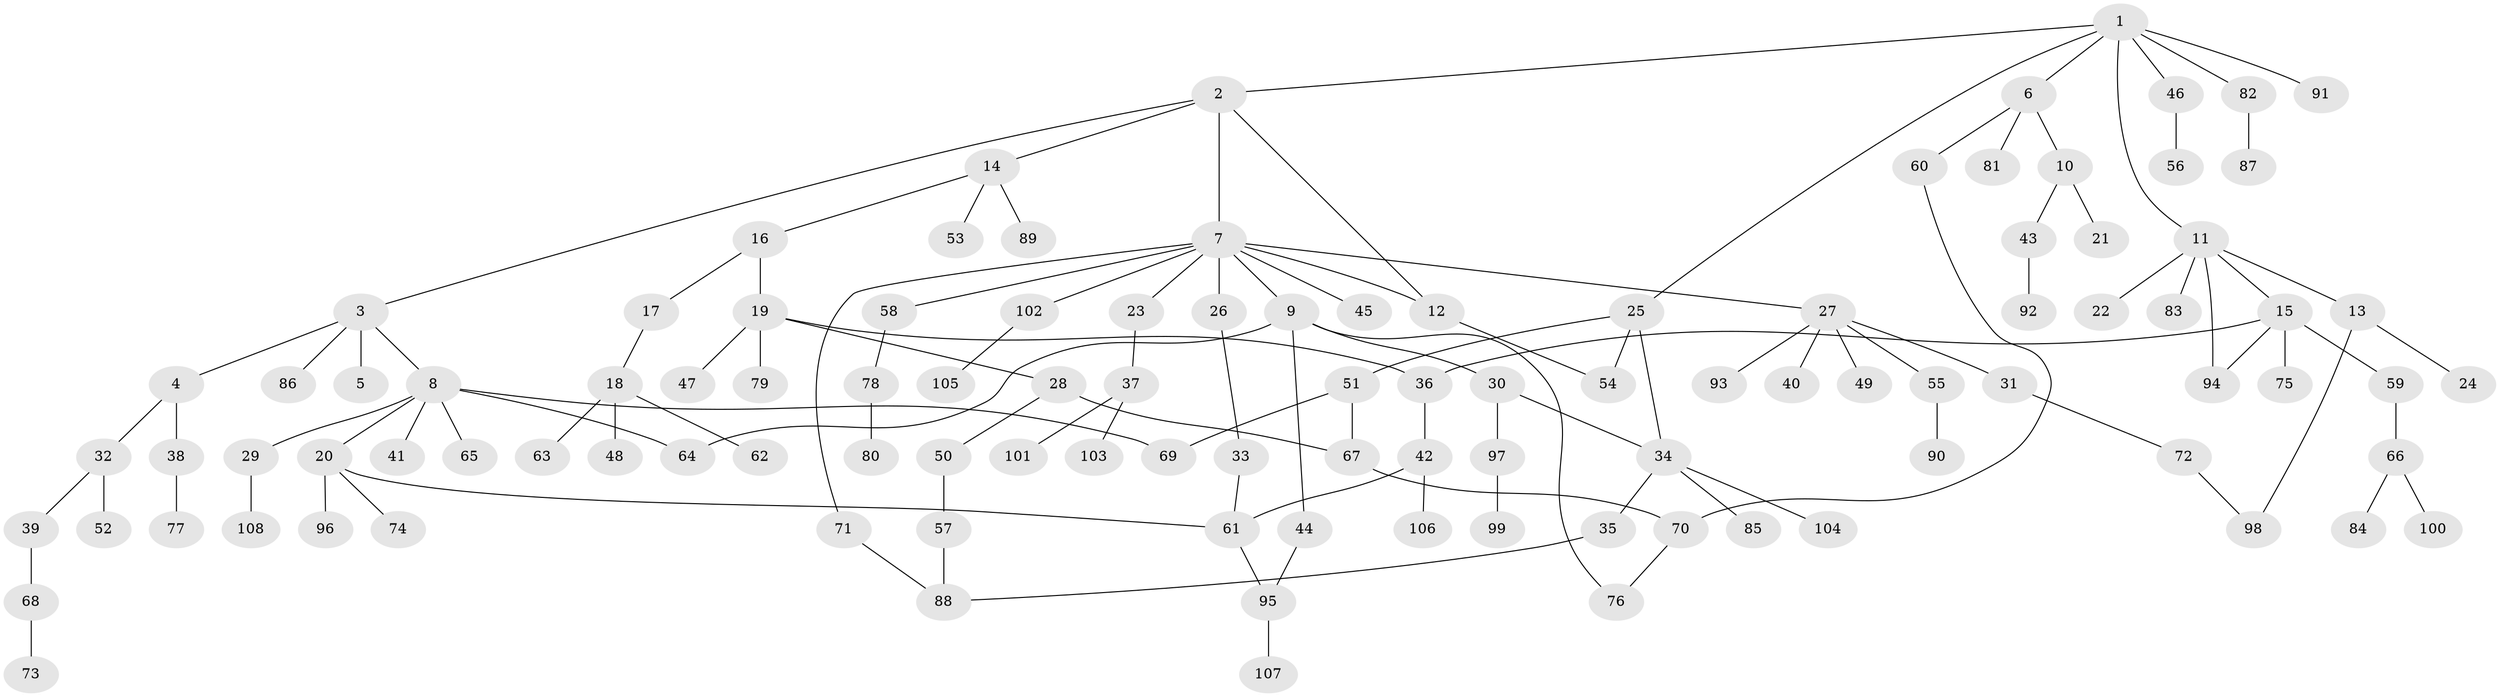 // Generated by graph-tools (version 1.1) at 2025/42/03/09/25 04:42:50]
// undirected, 108 vertices, 123 edges
graph export_dot {
graph [start="1"]
  node [color=gray90,style=filled];
  1;
  2;
  3;
  4;
  5;
  6;
  7;
  8;
  9;
  10;
  11;
  12;
  13;
  14;
  15;
  16;
  17;
  18;
  19;
  20;
  21;
  22;
  23;
  24;
  25;
  26;
  27;
  28;
  29;
  30;
  31;
  32;
  33;
  34;
  35;
  36;
  37;
  38;
  39;
  40;
  41;
  42;
  43;
  44;
  45;
  46;
  47;
  48;
  49;
  50;
  51;
  52;
  53;
  54;
  55;
  56;
  57;
  58;
  59;
  60;
  61;
  62;
  63;
  64;
  65;
  66;
  67;
  68;
  69;
  70;
  71;
  72;
  73;
  74;
  75;
  76;
  77;
  78;
  79;
  80;
  81;
  82;
  83;
  84;
  85;
  86;
  87;
  88;
  89;
  90;
  91;
  92;
  93;
  94;
  95;
  96;
  97;
  98;
  99;
  100;
  101;
  102;
  103;
  104;
  105;
  106;
  107;
  108;
  1 -- 2;
  1 -- 6;
  1 -- 11;
  1 -- 25;
  1 -- 46;
  1 -- 82;
  1 -- 91;
  2 -- 3;
  2 -- 7;
  2 -- 14;
  2 -- 12;
  3 -- 4;
  3 -- 5;
  3 -- 8;
  3 -- 86;
  4 -- 32;
  4 -- 38;
  6 -- 10;
  6 -- 60;
  6 -- 81;
  7 -- 9;
  7 -- 12;
  7 -- 23;
  7 -- 26;
  7 -- 27;
  7 -- 45;
  7 -- 58;
  7 -- 71;
  7 -- 102;
  8 -- 20;
  8 -- 29;
  8 -- 41;
  8 -- 65;
  8 -- 69;
  8 -- 64;
  9 -- 30;
  9 -- 44;
  9 -- 64;
  9 -- 76;
  10 -- 21;
  10 -- 43;
  11 -- 13;
  11 -- 15;
  11 -- 22;
  11 -- 83;
  11 -- 94;
  12 -- 54;
  13 -- 24;
  13 -- 98;
  14 -- 16;
  14 -- 53;
  14 -- 89;
  15 -- 59;
  15 -- 75;
  15 -- 94;
  15 -- 36;
  16 -- 17;
  16 -- 19;
  17 -- 18;
  18 -- 48;
  18 -- 62;
  18 -- 63;
  19 -- 28;
  19 -- 36;
  19 -- 47;
  19 -- 79;
  20 -- 74;
  20 -- 96;
  20 -- 61;
  23 -- 37;
  25 -- 51;
  25 -- 54;
  25 -- 34;
  26 -- 33;
  27 -- 31;
  27 -- 40;
  27 -- 49;
  27 -- 55;
  27 -- 93;
  28 -- 50;
  28 -- 67;
  29 -- 108;
  30 -- 34;
  30 -- 97;
  31 -- 72;
  32 -- 39;
  32 -- 52;
  33 -- 61;
  34 -- 35;
  34 -- 85;
  34 -- 104;
  35 -- 88;
  36 -- 42;
  37 -- 101;
  37 -- 103;
  38 -- 77;
  39 -- 68;
  42 -- 106;
  42 -- 61;
  43 -- 92;
  44 -- 95;
  46 -- 56;
  50 -- 57;
  51 -- 67;
  51 -- 69;
  55 -- 90;
  57 -- 88;
  58 -- 78;
  59 -- 66;
  60 -- 70;
  61 -- 95;
  66 -- 84;
  66 -- 100;
  67 -- 70;
  68 -- 73;
  70 -- 76;
  71 -- 88;
  72 -- 98;
  78 -- 80;
  82 -- 87;
  95 -- 107;
  97 -- 99;
  102 -- 105;
}

